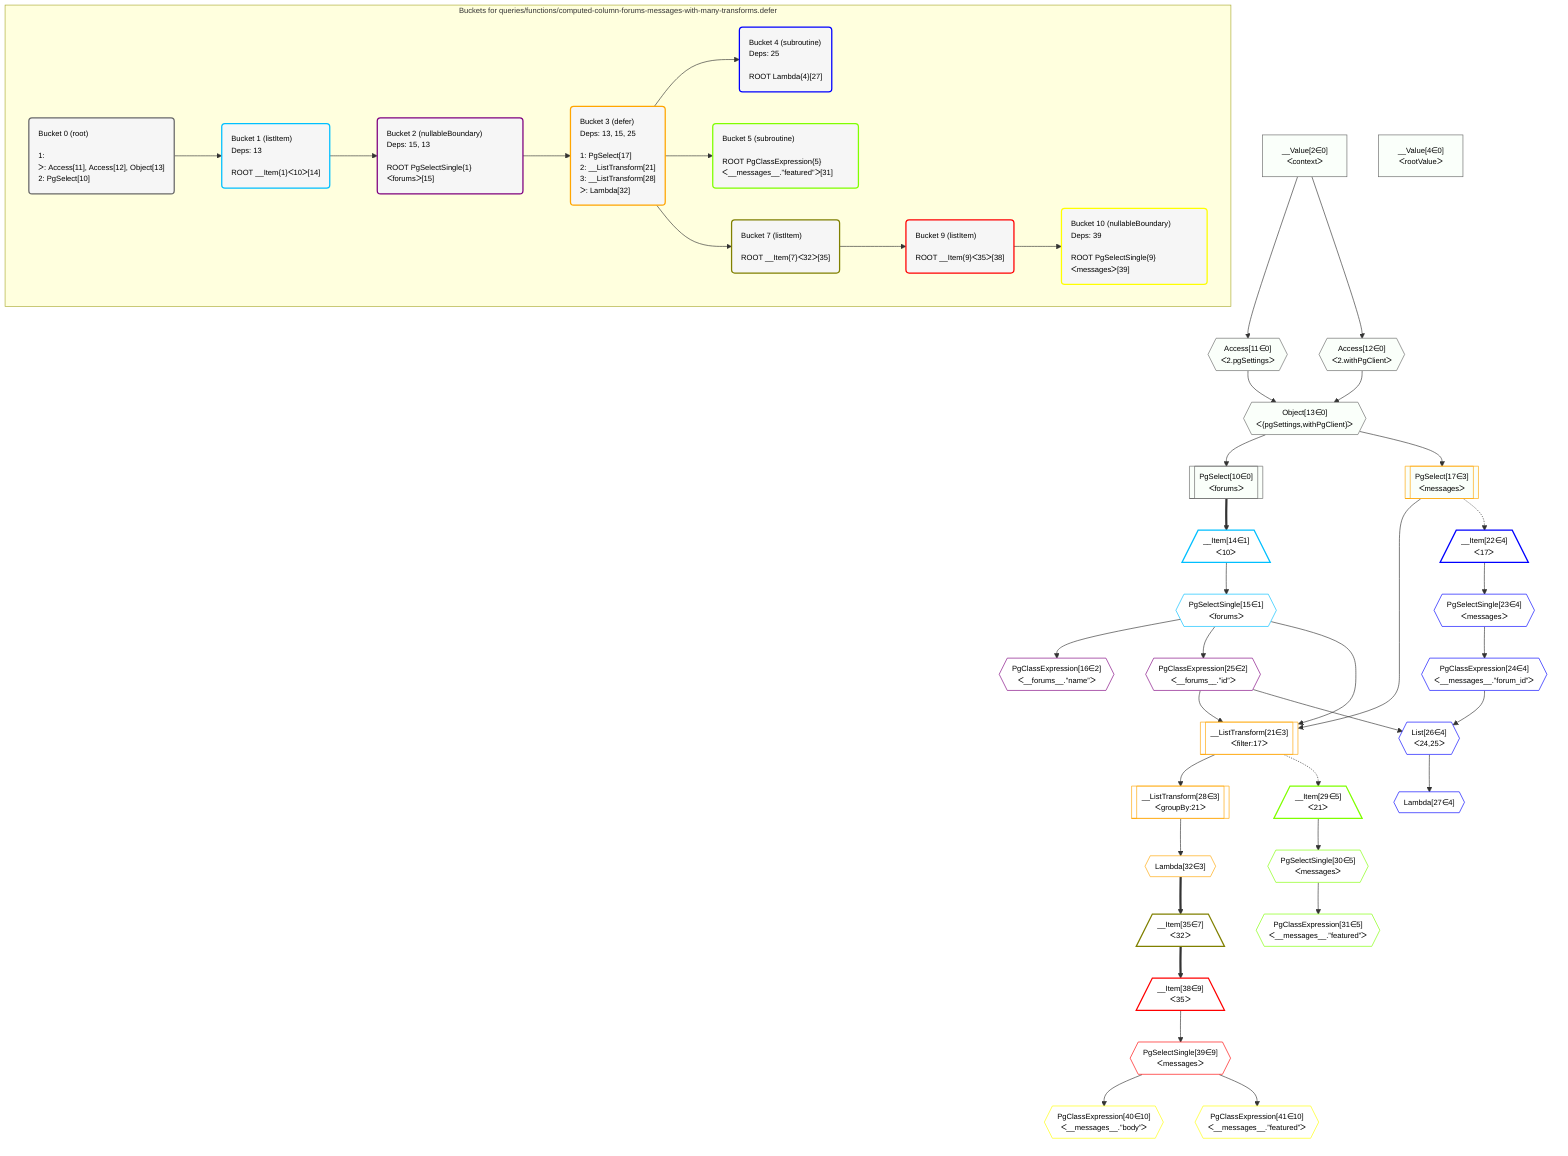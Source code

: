 %%{init: {'themeVariables': { 'fontSize': '12px'}}}%%
graph TD
    classDef path fill:#eee,stroke:#000,color:#000
    classDef plan fill:#fff,stroke-width:1px,color:#000
    classDef itemplan fill:#fff,stroke-width:2px,color:#000
    classDef unbatchedplan fill:#dff,stroke-width:1px,color:#000
    classDef sideeffectplan fill:#fcc,stroke-width:2px,color:#000
    classDef bucket fill:#f6f6f6,color:#000,stroke-width:2px,text-align:left


    %% plan dependencies
    Object13{{"Object[13∈0]<br />ᐸ{pgSettings,withPgClient}ᐳ"}}:::plan
    Access11{{"Access[11∈0]<br />ᐸ2.pgSettingsᐳ"}}:::plan
    Access12{{"Access[12∈0]<br />ᐸ2.withPgClientᐳ"}}:::plan
    Access11 & Access12 --> Object13
    PgSelect10[["PgSelect[10∈0]<br />ᐸforumsᐳ"]]:::plan
    Object13 --> PgSelect10
    __Value2["__Value[2∈0]<br />ᐸcontextᐳ"]:::plan
    __Value2 --> Access11
    __Value2 --> Access12
    __Value4["__Value[4∈0]<br />ᐸrootValueᐳ"]:::plan
    __Item14[/"__Item[14∈1]<br />ᐸ10ᐳ"\]:::itemplan
    PgSelect10 ==> __Item14
    PgSelectSingle15{{"PgSelectSingle[15∈1]<br />ᐸforumsᐳ"}}:::plan
    __Item14 --> PgSelectSingle15
    PgClassExpression16{{"PgClassExpression[16∈2]<br />ᐸ__forums__.”name”ᐳ"}}:::plan
    PgSelectSingle15 --> PgClassExpression16
    PgClassExpression25{{"PgClassExpression[25∈2]<br />ᐸ__forums__.”id”ᐳ"}}:::plan
    PgSelectSingle15 --> PgClassExpression25
    __ListTransform21[["__ListTransform[21∈3]<br />ᐸfilter:17ᐳ"]]:::plan
    PgSelect17[["PgSelect[17∈3]<br />ᐸmessagesᐳ"]]:::plan
    PgSelect17 & PgSelectSingle15 & PgClassExpression25 --> __ListTransform21
    Object13 --> PgSelect17
    __ListTransform28[["__ListTransform[28∈3]<br />ᐸgroupBy:21ᐳ"]]:::plan
    __ListTransform21 --> __ListTransform28
    Lambda32{{"Lambda[32∈3]"}}:::plan
    __ListTransform28 --> Lambda32
    List26{{"List[26∈4]<br />ᐸ24,25ᐳ"}}:::plan
    PgClassExpression24{{"PgClassExpression[24∈4]<br />ᐸ__messages__.”forum_id”ᐳ"}}:::plan
    PgClassExpression24 & PgClassExpression25 --> List26
    __Item22[/"__Item[22∈4]<br />ᐸ17ᐳ"\]:::itemplan
    PgSelect17 -.-> __Item22
    PgSelectSingle23{{"PgSelectSingle[23∈4]<br />ᐸmessagesᐳ"}}:::plan
    __Item22 --> PgSelectSingle23
    PgSelectSingle23 --> PgClassExpression24
    Lambda27{{"Lambda[27∈4]"}}:::plan
    List26 --> Lambda27
    __Item29[/"__Item[29∈5]<br />ᐸ21ᐳ"\]:::itemplan
    __ListTransform21 -.-> __Item29
    PgSelectSingle30{{"PgSelectSingle[30∈5]<br />ᐸmessagesᐳ"}}:::plan
    __Item29 --> PgSelectSingle30
    PgClassExpression31{{"PgClassExpression[31∈5]<br />ᐸ__messages__.”featured”ᐳ"}}:::plan
    PgSelectSingle30 --> PgClassExpression31
    __Item35[/"__Item[35∈7]<br />ᐸ32ᐳ"\]:::itemplan
    Lambda32 ==> __Item35
    __Item38[/"__Item[38∈9]<br />ᐸ35ᐳ"\]:::itemplan
    __Item35 ==> __Item38
    PgSelectSingle39{{"PgSelectSingle[39∈9]<br />ᐸmessagesᐳ"}}:::plan
    __Item38 --> PgSelectSingle39
    PgClassExpression40{{"PgClassExpression[40∈10]<br />ᐸ__messages__.”body”ᐳ"}}:::plan
    PgSelectSingle39 --> PgClassExpression40
    PgClassExpression41{{"PgClassExpression[41∈10]<br />ᐸ__messages__.”featured”ᐳ"}}:::plan
    PgSelectSingle39 --> PgClassExpression41

    %% define steps

    subgraph "Buckets for queries/functions/computed-column-forums-messages-with-many-transforms.defer"
    Bucket0("Bucket 0 (root)<br /><br />1: <br />ᐳ: Access[11], Access[12], Object[13]<br />2: PgSelect[10]"):::bucket
    classDef bucket0 stroke:#696969
    class Bucket0,__Value2,__Value4,PgSelect10,Access11,Access12,Object13 bucket0
    Bucket1("Bucket 1 (listItem)<br />Deps: 13<br /><br />ROOT __Item{1}ᐸ10ᐳ[14]"):::bucket
    classDef bucket1 stroke:#00bfff
    class Bucket1,__Item14,PgSelectSingle15 bucket1
    Bucket2("Bucket 2 (nullableBoundary)<br />Deps: 15, 13<br /><br />ROOT PgSelectSingle{1}ᐸforumsᐳ[15]"):::bucket
    classDef bucket2 stroke:#7f007f
    class Bucket2,PgClassExpression16,PgClassExpression25 bucket2
    Bucket3("Bucket 3 (defer)<br />Deps: 13, 15, 25<br /><br />1: PgSelect[17]<br />2: __ListTransform[21]<br />3: __ListTransform[28]<br />ᐳ: Lambda[32]"):::bucket
    classDef bucket3 stroke:#ffa500
    class Bucket3,PgSelect17,__ListTransform21,__ListTransform28,Lambda32 bucket3
    Bucket4("Bucket 4 (subroutine)<br />Deps: 25<br /><br />ROOT Lambda{4}[27]"):::bucket
    classDef bucket4 stroke:#0000ff
    class Bucket4,__Item22,PgSelectSingle23,PgClassExpression24,List26,Lambda27 bucket4
    Bucket5("Bucket 5 (subroutine)<br /><br />ROOT PgClassExpression{5}ᐸ__messages__.”featured”ᐳ[31]"):::bucket
    classDef bucket5 stroke:#7fff00
    class Bucket5,__Item29,PgSelectSingle30,PgClassExpression31 bucket5
    Bucket7("Bucket 7 (listItem)<br /><br />ROOT __Item{7}ᐸ32ᐳ[35]"):::bucket
    classDef bucket7 stroke:#808000
    class Bucket7,__Item35 bucket7
    Bucket9("Bucket 9 (listItem)<br /><br />ROOT __Item{9}ᐸ35ᐳ[38]"):::bucket
    classDef bucket9 stroke:#ff0000
    class Bucket9,__Item38,PgSelectSingle39 bucket9
    Bucket10("Bucket 10 (nullableBoundary)<br />Deps: 39<br /><br />ROOT PgSelectSingle{9}ᐸmessagesᐳ[39]"):::bucket
    classDef bucket10 stroke:#ffff00
    class Bucket10,PgClassExpression40,PgClassExpression41 bucket10
    Bucket0 --> Bucket1
    Bucket1 --> Bucket2
    Bucket2 --> Bucket3
    Bucket3 --> Bucket4 & Bucket5 & Bucket7
    Bucket7 --> Bucket9
    Bucket9 --> Bucket10
    classDef unary fill:#fafffa,borderWidth:8px
    class Object13,PgSelect10,Access11,Access12,__Value2,__Value4,PgSelect17 unary
    end